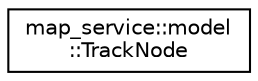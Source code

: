 digraph "Graphical Class Hierarchy"
{
 // LATEX_PDF_SIZE
  edge [fontname="Helvetica",fontsize="10",labelfontname="Helvetica",labelfontsize="10"];
  node [fontname="Helvetica",fontsize="10",shape=record];
  rankdir="LR";
  Node0 [label="map_service::model\l::TrackNode",height=0.2,width=0.4,color="black", fillcolor="white", style="filled",URL="$structmap__service_1_1model_1_1TrackNode.html",tooltip="Data structure representing a node in a railway track graph."];
}
